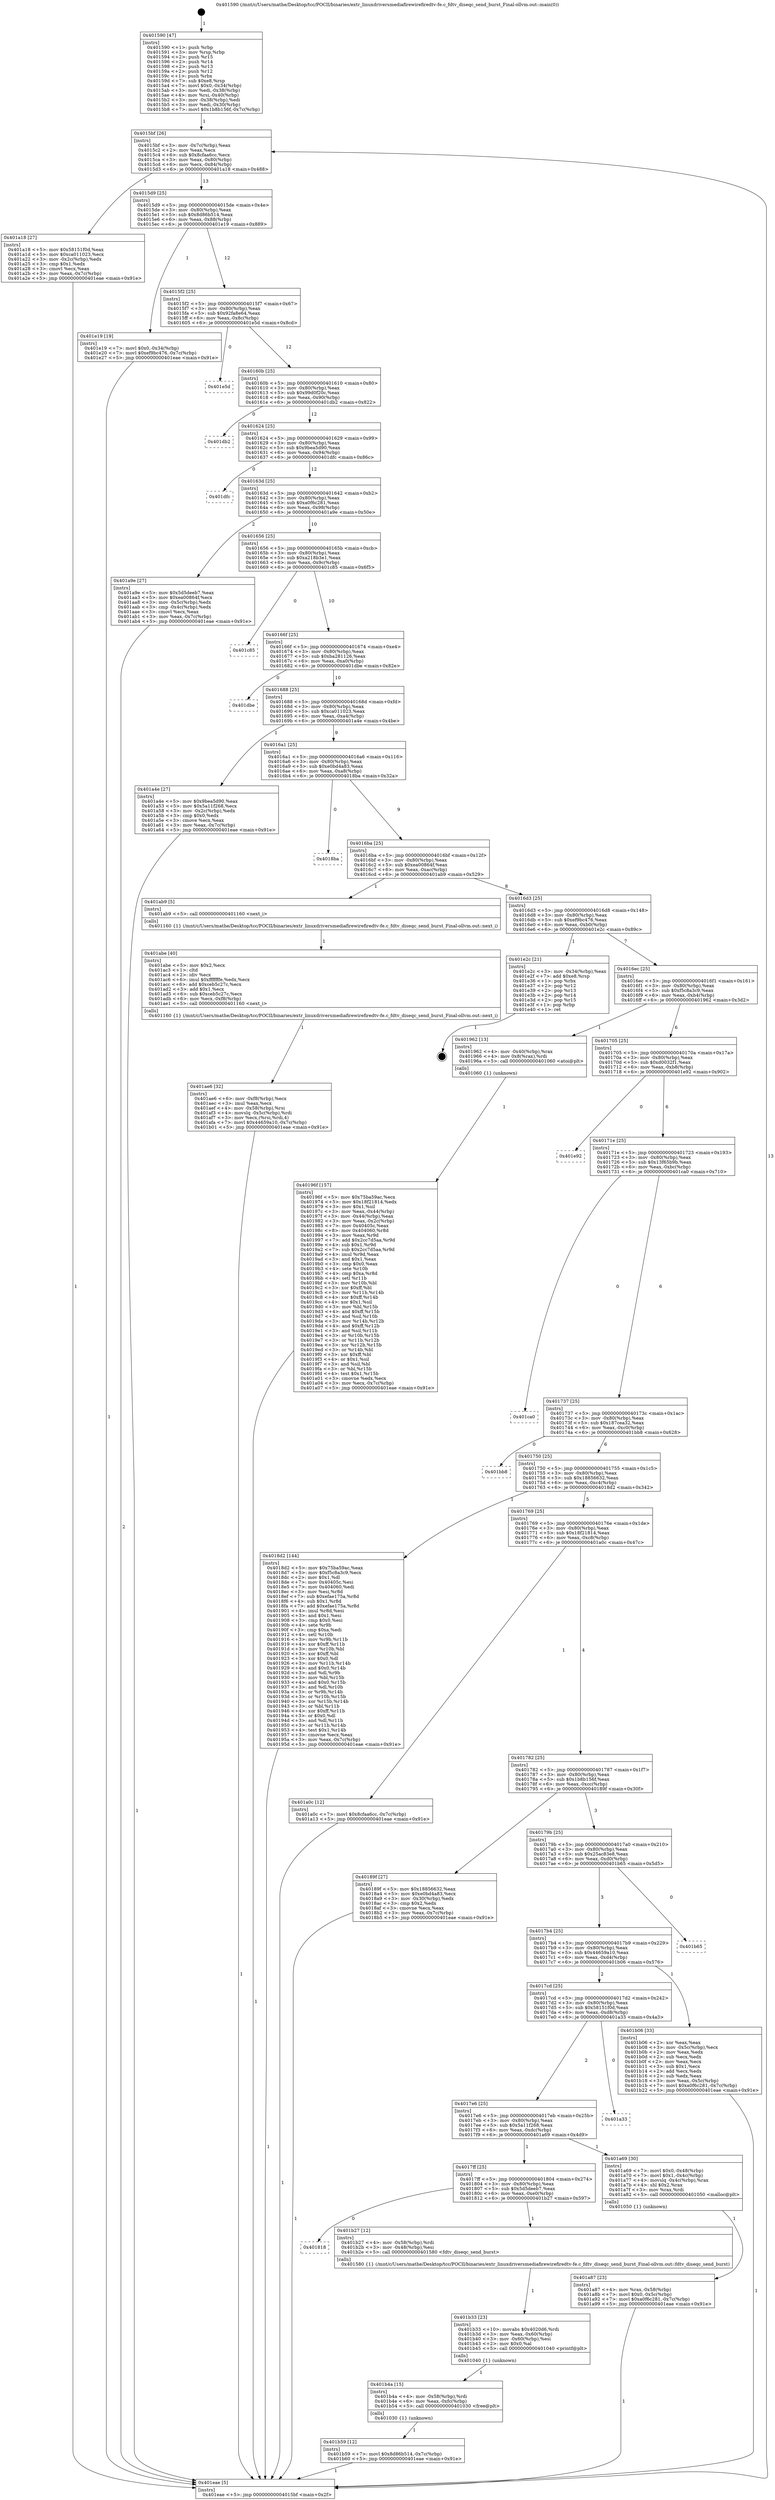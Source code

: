 digraph "0x401590" {
  label = "0x401590 (/mnt/c/Users/mathe/Desktop/tcc/POCII/binaries/extr_linuxdriversmediafirewirefiredtv-fe.c_fdtv_diseqc_send_burst_Final-ollvm.out::main(0))"
  labelloc = "t"
  node[shape=record]

  Entry [label="",width=0.3,height=0.3,shape=circle,fillcolor=black,style=filled]
  "0x4015bf" [label="{
     0x4015bf [26]\l
     | [instrs]\l
     &nbsp;&nbsp;0x4015bf \<+3\>: mov -0x7c(%rbp),%eax\l
     &nbsp;&nbsp;0x4015c2 \<+2\>: mov %eax,%ecx\l
     &nbsp;&nbsp;0x4015c4 \<+6\>: sub $0x8cfaa6cc,%ecx\l
     &nbsp;&nbsp;0x4015ca \<+3\>: mov %eax,-0x80(%rbp)\l
     &nbsp;&nbsp;0x4015cd \<+6\>: mov %ecx,-0x84(%rbp)\l
     &nbsp;&nbsp;0x4015d3 \<+6\>: je 0000000000401a18 \<main+0x488\>\l
  }"]
  "0x401a18" [label="{
     0x401a18 [27]\l
     | [instrs]\l
     &nbsp;&nbsp;0x401a18 \<+5\>: mov $0x58151f0d,%eax\l
     &nbsp;&nbsp;0x401a1d \<+5\>: mov $0xca011023,%ecx\l
     &nbsp;&nbsp;0x401a22 \<+3\>: mov -0x2c(%rbp),%edx\l
     &nbsp;&nbsp;0x401a25 \<+3\>: cmp $0x1,%edx\l
     &nbsp;&nbsp;0x401a28 \<+3\>: cmovl %ecx,%eax\l
     &nbsp;&nbsp;0x401a2b \<+3\>: mov %eax,-0x7c(%rbp)\l
     &nbsp;&nbsp;0x401a2e \<+5\>: jmp 0000000000401eae \<main+0x91e\>\l
  }"]
  "0x4015d9" [label="{
     0x4015d9 [25]\l
     | [instrs]\l
     &nbsp;&nbsp;0x4015d9 \<+5\>: jmp 00000000004015de \<main+0x4e\>\l
     &nbsp;&nbsp;0x4015de \<+3\>: mov -0x80(%rbp),%eax\l
     &nbsp;&nbsp;0x4015e1 \<+5\>: sub $0x8d86b514,%eax\l
     &nbsp;&nbsp;0x4015e6 \<+6\>: mov %eax,-0x88(%rbp)\l
     &nbsp;&nbsp;0x4015ec \<+6\>: je 0000000000401e19 \<main+0x889\>\l
  }"]
  Exit [label="",width=0.3,height=0.3,shape=circle,fillcolor=black,style=filled,peripheries=2]
  "0x401e19" [label="{
     0x401e19 [19]\l
     | [instrs]\l
     &nbsp;&nbsp;0x401e19 \<+7\>: movl $0x0,-0x34(%rbp)\l
     &nbsp;&nbsp;0x401e20 \<+7\>: movl $0xef9bc476,-0x7c(%rbp)\l
     &nbsp;&nbsp;0x401e27 \<+5\>: jmp 0000000000401eae \<main+0x91e\>\l
  }"]
  "0x4015f2" [label="{
     0x4015f2 [25]\l
     | [instrs]\l
     &nbsp;&nbsp;0x4015f2 \<+5\>: jmp 00000000004015f7 \<main+0x67\>\l
     &nbsp;&nbsp;0x4015f7 \<+3\>: mov -0x80(%rbp),%eax\l
     &nbsp;&nbsp;0x4015fa \<+5\>: sub $0x92fa8e64,%eax\l
     &nbsp;&nbsp;0x4015ff \<+6\>: mov %eax,-0x8c(%rbp)\l
     &nbsp;&nbsp;0x401605 \<+6\>: je 0000000000401e5d \<main+0x8cd\>\l
  }"]
  "0x401b59" [label="{
     0x401b59 [12]\l
     | [instrs]\l
     &nbsp;&nbsp;0x401b59 \<+7\>: movl $0x8d86b514,-0x7c(%rbp)\l
     &nbsp;&nbsp;0x401b60 \<+5\>: jmp 0000000000401eae \<main+0x91e\>\l
  }"]
  "0x401e5d" [label="{
     0x401e5d\l
  }", style=dashed]
  "0x40160b" [label="{
     0x40160b [25]\l
     | [instrs]\l
     &nbsp;&nbsp;0x40160b \<+5\>: jmp 0000000000401610 \<main+0x80\>\l
     &nbsp;&nbsp;0x401610 \<+3\>: mov -0x80(%rbp),%eax\l
     &nbsp;&nbsp;0x401613 \<+5\>: sub $0x99d0f20c,%eax\l
     &nbsp;&nbsp;0x401618 \<+6\>: mov %eax,-0x90(%rbp)\l
     &nbsp;&nbsp;0x40161e \<+6\>: je 0000000000401db2 \<main+0x822\>\l
  }"]
  "0x401b4a" [label="{
     0x401b4a [15]\l
     | [instrs]\l
     &nbsp;&nbsp;0x401b4a \<+4\>: mov -0x58(%rbp),%rdi\l
     &nbsp;&nbsp;0x401b4e \<+6\>: mov %eax,-0xfc(%rbp)\l
     &nbsp;&nbsp;0x401b54 \<+5\>: call 0000000000401030 \<free@plt\>\l
     | [calls]\l
     &nbsp;&nbsp;0x401030 \{1\} (unknown)\l
  }"]
  "0x401db2" [label="{
     0x401db2\l
  }", style=dashed]
  "0x401624" [label="{
     0x401624 [25]\l
     | [instrs]\l
     &nbsp;&nbsp;0x401624 \<+5\>: jmp 0000000000401629 \<main+0x99\>\l
     &nbsp;&nbsp;0x401629 \<+3\>: mov -0x80(%rbp),%eax\l
     &nbsp;&nbsp;0x40162c \<+5\>: sub $0x9bea5d90,%eax\l
     &nbsp;&nbsp;0x401631 \<+6\>: mov %eax,-0x94(%rbp)\l
     &nbsp;&nbsp;0x401637 \<+6\>: je 0000000000401dfc \<main+0x86c\>\l
  }"]
  "0x401b33" [label="{
     0x401b33 [23]\l
     | [instrs]\l
     &nbsp;&nbsp;0x401b33 \<+10\>: movabs $0x4020d6,%rdi\l
     &nbsp;&nbsp;0x401b3d \<+3\>: mov %eax,-0x60(%rbp)\l
     &nbsp;&nbsp;0x401b40 \<+3\>: mov -0x60(%rbp),%esi\l
     &nbsp;&nbsp;0x401b43 \<+2\>: mov $0x0,%al\l
     &nbsp;&nbsp;0x401b45 \<+5\>: call 0000000000401040 \<printf@plt\>\l
     | [calls]\l
     &nbsp;&nbsp;0x401040 \{1\} (unknown)\l
  }"]
  "0x401dfc" [label="{
     0x401dfc\l
  }", style=dashed]
  "0x40163d" [label="{
     0x40163d [25]\l
     | [instrs]\l
     &nbsp;&nbsp;0x40163d \<+5\>: jmp 0000000000401642 \<main+0xb2\>\l
     &nbsp;&nbsp;0x401642 \<+3\>: mov -0x80(%rbp),%eax\l
     &nbsp;&nbsp;0x401645 \<+5\>: sub $0xa0f6c281,%eax\l
     &nbsp;&nbsp;0x40164a \<+6\>: mov %eax,-0x98(%rbp)\l
     &nbsp;&nbsp;0x401650 \<+6\>: je 0000000000401a9e \<main+0x50e\>\l
  }"]
  "0x401818" [label="{
     0x401818\l
  }", style=dashed]
  "0x401a9e" [label="{
     0x401a9e [27]\l
     | [instrs]\l
     &nbsp;&nbsp;0x401a9e \<+5\>: mov $0x5d5deeb7,%eax\l
     &nbsp;&nbsp;0x401aa3 \<+5\>: mov $0xea00864f,%ecx\l
     &nbsp;&nbsp;0x401aa8 \<+3\>: mov -0x5c(%rbp),%edx\l
     &nbsp;&nbsp;0x401aab \<+3\>: cmp -0x4c(%rbp),%edx\l
     &nbsp;&nbsp;0x401aae \<+3\>: cmovl %ecx,%eax\l
     &nbsp;&nbsp;0x401ab1 \<+3\>: mov %eax,-0x7c(%rbp)\l
     &nbsp;&nbsp;0x401ab4 \<+5\>: jmp 0000000000401eae \<main+0x91e\>\l
  }"]
  "0x401656" [label="{
     0x401656 [25]\l
     | [instrs]\l
     &nbsp;&nbsp;0x401656 \<+5\>: jmp 000000000040165b \<main+0xcb\>\l
     &nbsp;&nbsp;0x40165b \<+3\>: mov -0x80(%rbp),%eax\l
     &nbsp;&nbsp;0x40165e \<+5\>: sub $0xa218b3e1,%eax\l
     &nbsp;&nbsp;0x401663 \<+6\>: mov %eax,-0x9c(%rbp)\l
     &nbsp;&nbsp;0x401669 \<+6\>: je 0000000000401c85 \<main+0x6f5\>\l
  }"]
  "0x401b27" [label="{
     0x401b27 [12]\l
     | [instrs]\l
     &nbsp;&nbsp;0x401b27 \<+4\>: mov -0x58(%rbp),%rdi\l
     &nbsp;&nbsp;0x401b2b \<+3\>: mov -0x48(%rbp),%esi\l
     &nbsp;&nbsp;0x401b2e \<+5\>: call 0000000000401580 \<fdtv_diseqc_send_burst\>\l
     | [calls]\l
     &nbsp;&nbsp;0x401580 \{1\} (/mnt/c/Users/mathe/Desktop/tcc/POCII/binaries/extr_linuxdriversmediafirewirefiredtv-fe.c_fdtv_diseqc_send_burst_Final-ollvm.out::fdtv_diseqc_send_burst)\l
  }"]
  "0x401c85" [label="{
     0x401c85\l
  }", style=dashed]
  "0x40166f" [label="{
     0x40166f [25]\l
     | [instrs]\l
     &nbsp;&nbsp;0x40166f \<+5\>: jmp 0000000000401674 \<main+0xe4\>\l
     &nbsp;&nbsp;0x401674 \<+3\>: mov -0x80(%rbp),%eax\l
     &nbsp;&nbsp;0x401677 \<+5\>: sub $0xba281126,%eax\l
     &nbsp;&nbsp;0x40167c \<+6\>: mov %eax,-0xa0(%rbp)\l
     &nbsp;&nbsp;0x401682 \<+6\>: je 0000000000401dbe \<main+0x82e\>\l
  }"]
  "0x401ae6" [label="{
     0x401ae6 [32]\l
     | [instrs]\l
     &nbsp;&nbsp;0x401ae6 \<+6\>: mov -0xf8(%rbp),%ecx\l
     &nbsp;&nbsp;0x401aec \<+3\>: imul %eax,%ecx\l
     &nbsp;&nbsp;0x401aef \<+4\>: mov -0x58(%rbp),%rsi\l
     &nbsp;&nbsp;0x401af3 \<+4\>: movslq -0x5c(%rbp),%rdi\l
     &nbsp;&nbsp;0x401af7 \<+3\>: mov %ecx,(%rsi,%rdi,4)\l
     &nbsp;&nbsp;0x401afa \<+7\>: movl $0x44659a10,-0x7c(%rbp)\l
     &nbsp;&nbsp;0x401b01 \<+5\>: jmp 0000000000401eae \<main+0x91e\>\l
  }"]
  "0x401dbe" [label="{
     0x401dbe\l
  }", style=dashed]
  "0x401688" [label="{
     0x401688 [25]\l
     | [instrs]\l
     &nbsp;&nbsp;0x401688 \<+5\>: jmp 000000000040168d \<main+0xfd\>\l
     &nbsp;&nbsp;0x40168d \<+3\>: mov -0x80(%rbp),%eax\l
     &nbsp;&nbsp;0x401690 \<+5\>: sub $0xca011023,%eax\l
     &nbsp;&nbsp;0x401695 \<+6\>: mov %eax,-0xa4(%rbp)\l
     &nbsp;&nbsp;0x40169b \<+6\>: je 0000000000401a4e \<main+0x4be\>\l
  }"]
  "0x401abe" [label="{
     0x401abe [40]\l
     | [instrs]\l
     &nbsp;&nbsp;0x401abe \<+5\>: mov $0x2,%ecx\l
     &nbsp;&nbsp;0x401ac3 \<+1\>: cltd\l
     &nbsp;&nbsp;0x401ac4 \<+2\>: idiv %ecx\l
     &nbsp;&nbsp;0x401ac6 \<+6\>: imul $0xfffffffe,%edx,%ecx\l
     &nbsp;&nbsp;0x401acc \<+6\>: add $0xceb5c27c,%ecx\l
     &nbsp;&nbsp;0x401ad2 \<+3\>: add $0x1,%ecx\l
     &nbsp;&nbsp;0x401ad5 \<+6\>: sub $0xceb5c27c,%ecx\l
     &nbsp;&nbsp;0x401adb \<+6\>: mov %ecx,-0xf8(%rbp)\l
     &nbsp;&nbsp;0x401ae1 \<+5\>: call 0000000000401160 \<next_i\>\l
     | [calls]\l
     &nbsp;&nbsp;0x401160 \{1\} (/mnt/c/Users/mathe/Desktop/tcc/POCII/binaries/extr_linuxdriversmediafirewirefiredtv-fe.c_fdtv_diseqc_send_burst_Final-ollvm.out::next_i)\l
  }"]
  "0x401a4e" [label="{
     0x401a4e [27]\l
     | [instrs]\l
     &nbsp;&nbsp;0x401a4e \<+5\>: mov $0x9bea5d90,%eax\l
     &nbsp;&nbsp;0x401a53 \<+5\>: mov $0x5a11f268,%ecx\l
     &nbsp;&nbsp;0x401a58 \<+3\>: mov -0x2c(%rbp),%edx\l
     &nbsp;&nbsp;0x401a5b \<+3\>: cmp $0x0,%edx\l
     &nbsp;&nbsp;0x401a5e \<+3\>: cmove %ecx,%eax\l
     &nbsp;&nbsp;0x401a61 \<+3\>: mov %eax,-0x7c(%rbp)\l
     &nbsp;&nbsp;0x401a64 \<+5\>: jmp 0000000000401eae \<main+0x91e\>\l
  }"]
  "0x4016a1" [label="{
     0x4016a1 [25]\l
     | [instrs]\l
     &nbsp;&nbsp;0x4016a1 \<+5\>: jmp 00000000004016a6 \<main+0x116\>\l
     &nbsp;&nbsp;0x4016a6 \<+3\>: mov -0x80(%rbp),%eax\l
     &nbsp;&nbsp;0x4016a9 \<+5\>: sub $0xe0bd4a83,%eax\l
     &nbsp;&nbsp;0x4016ae \<+6\>: mov %eax,-0xa8(%rbp)\l
     &nbsp;&nbsp;0x4016b4 \<+6\>: je 00000000004018ba \<main+0x32a\>\l
  }"]
  "0x401a87" [label="{
     0x401a87 [23]\l
     | [instrs]\l
     &nbsp;&nbsp;0x401a87 \<+4\>: mov %rax,-0x58(%rbp)\l
     &nbsp;&nbsp;0x401a8b \<+7\>: movl $0x0,-0x5c(%rbp)\l
     &nbsp;&nbsp;0x401a92 \<+7\>: movl $0xa0f6c281,-0x7c(%rbp)\l
     &nbsp;&nbsp;0x401a99 \<+5\>: jmp 0000000000401eae \<main+0x91e\>\l
  }"]
  "0x4018ba" [label="{
     0x4018ba\l
  }", style=dashed]
  "0x4016ba" [label="{
     0x4016ba [25]\l
     | [instrs]\l
     &nbsp;&nbsp;0x4016ba \<+5\>: jmp 00000000004016bf \<main+0x12f\>\l
     &nbsp;&nbsp;0x4016bf \<+3\>: mov -0x80(%rbp),%eax\l
     &nbsp;&nbsp;0x4016c2 \<+5\>: sub $0xea00864f,%eax\l
     &nbsp;&nbsp;0x4016c7 \<+6\>: mov %eax,-0xac(%rbp)\l
     &nbsp;&nbsp;0x4016cd \<+6\>: je 0000000000401ab9 \<main+0x529\>\l
  }"]
  "0x4017ff" [label="{
     0x4017ff [25]\l
     | [instrs]\l
     &nbsp;&nbsp;0x4017ff \<+5\>: jmp 0000000000401804 \<main+0x274\>\l
     &nbsp;&nbsp;0x401804 \<+3\>: mov -0x80(%rbp),%eax\l
     &nbsp;&nbsp;0x401807 \<+5\>: sub $0x5d5deeb7,%eax\l
     &nbsp;&nbsp;0x40180c \<+6\>: mov %eax,-0xe0(%rbp)\l
     &nbsp;&nbsp;0x401812 \<+6\>: je 0000000000401b27 \<main+0x597\>\l
  }"]
  "0x401ab9" [label="{
     0x401ab9 [5]\l
     | [instrs]\l
     &nbsp;&nbsp;0x401ab9 \<+5\>: call 0000000000401160 \<next_i\>\l
     | [calls]\l
     &nbsp;&nbsp;0x401160 \{1\} (/mnt/c/Users/mathe/Desktop/tcc/POCII/binaries/extr_linuxdriversmediafirewirefiredtv-fe.c_fdtv_diseqc_send_burst_Final-ollvm.out::next_i)\l
  }"]
  "0x4016d3" [label="{
     0x4016d3 [25]\l
     | [instrs]\l
     &nbsp;&nbsp;0x4016d3 \<+5\>: jmp 00000000004016d8 \<main+0x148\>\l
     &nbsp;&nbsp;0x4016d8 \<+3\>: mov -0x80(%rbp),%eax\l
     &nbsp;&nbsp;0x4016db \<+5\>: sub $0xef9bc476,%eax\l
     &nbsp;&nbsp;0x4016e0 \<+6\>: mov %eax,-0xb0(%rbp)\l
     &nbsp;&nbsp;0x4016e6 \<+6\>: je 0000000000401e2c \<main+0x89c\>\l
  }"]
  "0x401a69" [label="{
     0x401a69 [30]\l
     | [instrs]\l
     &nbsp;&nbsp;0x401a69 \<+7\>: movl $0x0,-0x48(%rbp)\l
     &nbsp;&nbsp;0x401a70 \<+7\>: movl $0x1,-0x4c(%rbp)\l
     &nbsp;&nbsp;0x401a77 \<+4\>: movslq -0x4c(%rbp),%rax\l
     &nbsp;&nbsp;0x401a7b \<+4\>: shl $0x2,%rax\l
     &nbsp;&nbsp;0x401a7f \<+3\>: mov %rax,%rdi\l
     &nbsp;&nbsp;0x401a82 \<+5\>: call 0000000000401050 \<malloc@plt\>\l
     | [calls]\l
     &nbsp;&nbsp;0x401050 \{1\} (unknown)\l
  }"]
  "0x401e2c" [label="{
     0x401e2c [21]\l
     | [instrs]\l
     &nbsp;&nbsp;0x401e2c \<+3\>: mov -0x34(%rbp),%eax\l
     &nbsp;&nbsp;0x401e2f \<+7\>: add $0xe8,%rsp\l
     &nbsp;&nbsp;0x401e36 \<+1\>: pop %rbx\l
     &nbsp;&nbsp;0x401e37 \<+2\>: pop %r12\l
     &nbsp;&nbsp;0x401e39 \<+2\>: pop %r13\l
     &nbsp;&nbsp;0x401e3b \<+2\>: pop %r14\l
     &nbsp;&nbsp;0x401e3d \<+2\>: pop %r15\l
     &nbsp;&nbsp;0x401e3f \<+1\>: pop %rbp\l
     &nbsp;&nbsp;0x401e40 \<+1\>: ret\l
  }"]
  "0x4016ec" [label="{
     0x4016ec [25]\l
     | [instrs]\l
     &nbsp;&nbsp;0x4016ec \<+5\>: jmp 00000000004016f1 \<main+0x161\>\l
     &nbsp;&nbsp;0x4016f1 \<+3\>: mov -0x80(%rbp),%eax\l
     &nbsp;&nbsp;0x4016f4 \<+5\>: sub $0xf5c8a3c9,%eax\l
     &nbsp;&nbsp;0x4016f9 \<+6\>: mov %eax,-0xb4(%rbp)\l
     &nbsp;&nbsp;0x4016ff \<+6\>: je 0000000000401962 \<main+0x3d2\>\l
  }"]
  "0x4017e6" [label="{
     0x4017e6 [25]\l
     | [instrs]\l
     &nbsp;&nbsp;0x4017e6 \<+5\>: jmp 00000000004017eb \<main+0x25b\>\l
     &nbsp;&nbsp;0x4017eb \<+3\>: mov -0x80(%rbp),%eax\l
     &nbsp;&nbsp;0x4017ee \<+5\>: sub $0x5a11f268,%eax\l
     &nbsp;&nbsp;0x4017f3 \<+6\>: mov %eax,-0xdc(%rbp)\l
     &nbsp;&nbsp;0x4017f9 \<+6\>: je 0000000000401a69 \<main+0x4d9\>\l
  }"]
  "0x401962" [label="{
     0x401962 [13]\l
     | [instrs]\l
     &nbsp;&nbsp;0x401962 \<+4\>: mov -0x40(%rbp),%rax\l
     &nbsp;&nbsp;0x401966 \<+4\>: mov 0x8(%rax),%rdi\l
     &nbsp;&nbsp;0x40196a \<+5\>: call 0000000000401060 \<atoi@plt\>\l
     | [calls]\l
     &nbsp;&nbsp;0x401060 \{1\} (unknown)\l
  }"]
  "0x401705" [label="{
     0x401705 [25]\l
     | [instrs]\l
     &nbsp;&nbsp;0x401705 \<+5\>: jmp 000000000040170a \<main+0x17a\>\l
     &nbsp;&nbsp;0x40170a \<+3\>: mov -0x80(%rbp),%eax\l
     &nbsp;&nbsp;0x40170d \<+5\>: sub $0xd0032f1,%eax\l
     &nbsp;&nbsp;0x401712 \<+6\>: mov %eax,-0xb8(%rbp)\l
     &nbsp;&nbsp;0x401718 \<+6\>: je 0000000000401e92 \<main+0x902\>\l
  }"]
  "0x401a33" [label="{
     0x401a33\l
  }", style=dashed]
  "0x401e92" [label="{
     0x401e92\l
  }", style=dashed]
  "0x40171e" [label="{
     0x40171e [25]\l
     | [instrs]\l
     &nbsp;&nbsp;0x40171e \<+5\>: jmp 0000000000401723 \<main+0x193\>\l
     &nbsp;&nbsp;0x401723 \<+3\>: mov -0x80(%rbp),%eax\l
     &nbsp;&nbsp;0x401726 \<+5\>: sub $0x13f65b9b,%eax\l
     &nbsp;&nbsp;0x40172b \<+6\>: mov %eax,-0xbc(%rbp)\l
     &nbsp;&nbsp;0x401731 \<+6\>: je 0000000000401ca0 \<main+0x710\>\l
  }"]
  "0x4017cd" [label="{
     0x4017cd [25]\l
     | [instrs]\l
     &nbsp;&nbsp;0x4017cd \<+5\>: jmp 00000000004017d2 \<main+0x242\>\l
     &nbsp;&nbsp;0x4017d2 \<+3\>: mov -0x80(%rbp),%eax\l
     &nbsp;&nbsp;0x4017d5 \<+5\>: sub $0x58151f0d,%eax\l
     &nbsp;&nbsp;0x4017da \<+6\>: mov %eax,-0xd8(%rbp)\l
     &nbsp;&nbsp;0x4017e0 \<+6\>: je 0000000000401a33 \<main+0x4a3\>\l
  }"]
  "0x401ca0" [label="{
     0x401ca0\l
  }", style=dashed]
  "0x401737" [label="{
     0x401737 [25]\l
     | [instrs]\l
     &nbsp;&nbsp;0x401737 \<+5\>: jmp 000000000040173c \<main+0x1ac\>\l
     &nbsp;&nbsp;0x40173c \<+3\>: mov -0x80(%rbp),%eax\l
     &nbsp;&nbsp;0x40173f \<+5\>: sub $0x187cea32,%eax\l
     &nbsp;&nbsp;0x401744 \<+6\>: mov %eax,-0xc0(%rbp)\l
     &nbsp;&nbsp;0x40174a \<+6\>: je 0000000000401bb8 \<main+0x628\>\l
  }"]
  "0x401b06" [label="{
     0x401b06 [33]\l
     | [instrs]\l
     &nbsp;&nbsp;0x401b06 \<+2\>: xor %eax,%eax\l
     &nbsp;&nbsp;0x401b08 \<+3\>: mov -0x5c(%rbp),%ecx\l
     &nbsp;&nbsp;0x401b0b \<+2\>: mov %eax,%edx\l
     &nbsp;&nbsp;0x401b0d \<+2\>: sub %ecx,%edx\l
     &nbsp;&nbsp;0x401b0f \<+2\>: mov %eax,%ecx\l
     &nbsp;&nbsp;0x401b11 \<+3\>: sub $0x1,%ecx\l
     &nbsp;&nbsp;0x401b14 \<+2\>: add %ecx,%edx\l
     &nbsp;&nbsp;0x401b16 \<+2\>: sub %edx,%eax\l
     &nbsp;&nbsp;0x401b18 \<+3\>: mov %eax,-0x5c(%rbp)\l
     &nbsp;&nbsp;0x401b1b \<+7\>: movl $0xa0f6c281,-0x7c(%rbp)\l
     &nbsp;&nbsp;0x401b22 \<+5\>: jmp 0000000000401eae \<main+0x91e\>\l
  }"]
  "0x401bb8" [label="{
     0x401bb8\l
  }", style=dashed]
  "0x401750" [label="{
     0x401750 [25]\l
     | [instrs]\l
     &nbsp;&nbsp;0x401750 \<+5\>: jmp 0000000000401755 \<main+0x1c5\>\l
     &nbsp;&nbsp;0x401755 \<+3\>: mov -0x80(%rbp),%eax\l
     &nbsp;&nbsp;0x401758 \<+5\>: sub $0x18856632,%eax\l
     &nbsp;&nbsp;0x40175d \<+6\>: mov %eax,-0xc4(%rbp)\l
     &nbsp;&nbsp;0x401763 \<+6\>: je 00000000004018d2 \<main+0x342\>\l
  }"]
  "0x4017b4" [label="{
     0x4017b4 [25]\l
     | [instrs]\l
     &nbsp;&nbsp;0x4017b4 \<+5\>: jmp 00000000004017b9 \<main+0x229\>\l
     &nbsp;&nbsp;0x4017b9 \<+3\>: mov -0x80(%rbp),%eax\l
     &nbsp;&nbsp;0x4017bc \<+5\>: sub $0x44659a10,%eax\l
     &nbsp;&nbsp;0x4017c1 \<+6\>: mov %eax,-0xd4(%rbp)\l
     &nbsp;&nbsp;0x4017c7 \<+6\>: je 0000000000401b06 \<main+0x576\>\l
  }"]
  "0x4018d2" [label="{
     0x4018d2 [144]\l
     | [instrs]\l
     &nbsp;&nbsp;0x4018d2 \<+5\>: mov $0x75ba59ac,%eax\l
     &nbsp;&nbsp;0x4018d7 \<+5\>: mov $0xf5c8a3c9,%ecx\l
     &nbsp;&nbsp;0x4018dc \<+2\>: mov $0x1,%dl\l
     &nbsp;&nbsp;0x4018de \<+7\>: mov 0x40405c,%esi\l
     &nbsp;&nbsp;0x4018e5 \<+7\>: mov 0x404060,%edi\l
     &nbsp;&nbsp;0x4018ec \<+3\>: mov %esi,%r8d\l
     &nbsp;&nbsp;0x4018ef \<+7\>: sub $0xefae175a,%r8d\l
     &nbsp;&nbsp;0x4018f6 \<+4\>: sub $0x1,%r8d\l
     &nbsp;&nbsp;0x4018fa \<+7\>: add $0xefae175a,%r8d\l
     &nbsp;&nbsp;0x401901 \<+4\>: imul %r8d,%esi\l
     &nbsp;&nbsp;0x401905 \<+3\>: and $0x1,%esi\l
     &nbsp;&nbsp;0x401908 \<+3\>: cmp $0x0,%esi\l
     &nbsp;&nbsp;0x40190b \<+4\>: sete %r9b\l
     &nbsp;&nbsp;0x40190f \<+3\>: cmp $0xa,%edi\l
     &nbsp;&nbsp;0x401912 \<+4\>: setl %r10b\l
     &nbsp;&nbsp;0x401916 \<+3\>: mov %r9b,%r11b\l
     &nbsp;&nbsp;0x401919 \<+4\>: xor $0xff,%r11b\l
     &nbsp;&nbsp;0x40191d \<+3\>: mov %r10b,%bl\l
     &nbsp;&nbsp;0x401920 \<+3\>: xor $0xff,%bl\l
     &nbsp;&nbsp;0x401923 \<+3\>: xor $0x0,%dl\l
     &nbsp;&nbsp;0x401926 \<+3\>: mov %r11b,%r14b\l
     &nbsp;&nbsp;0x401929 \<+4\>: and $0x0,%r14b\l
     &nbsp;&nbsp;0x40192d \<+3\>: and %dl,%r9b\l
     &nbsp;&nbsp;0x401930 \<+3\>: mov %bl,%r15b\l
     &nbsp;&nbsp;0x401933 \<+4\>: and $0x0,%r15b\l
     &nbsp;&nbsp;0x401937 \<+3\>: and %dl,%r10b\l
     &nbsp;&nbsp;0x40193a \<+3\>: or %r9b,%r14b\l
     &nbsp;&nbsp;0x40193d \<+3\>: or %r10b,%r15b\l
     &nbsp;&nbsp;0x401940 \<+3\>: xor %r15b,%r14b\l
     &nbsp;&nbsp;0x401943 \<+3\>: or %bl,%r11b\l
     &nbsp;&nbsp;0x401946 \<+4\>: xor $0xff,%r11b\l
     &nbsp;&nbsp;0x40194a \<+3\>: or $0x0,%dl\l
     &nbsp;&nbsp;0x40194d \<+3\>: and %dl,%r11b\l
     &nbsp;&nbsp;0x401950 \<+3\>: or %r11b,%r14b\l
     &nbsp;&nbsp;0x401953 \<+4\>: test $0x1,%r14b\l
     &nbsp;&nbsp;0x401957 \<+3\>: cmovne %ecx,%eax\l
     &nbsp;&nbsp;0x40195a \<+3\>: mov %eax,-0x7c(%rbp)\l
     &nbsp;&nbsp;0x40195d \<+5\>: jmp 0000000000401eae \<main+0x91e\>\l
  }"]
  "0x401769" [label="{
     0x401769 [25]\l
     | [instrs]\l
     &nbsp;&nbsp;0x401769 \<+5\>: jmp 000000000040176e \<main+0x1de\>\l
     &nbsp;&nbsp;0x40176e \<+3\>: mov -0x80(%rbp),%eax\l
     &nbsp;&nbsp;0x401771 \<+5\>: sub $0x18f21814,%eax\l
     &nbsp;&nbsp;0x401776 \<+6\>: mov %eax,-0xc8(%rbp)\l
     &nbsp;&nbsp;0x40177c \<+6\>: je 0000000000401a0c \<main+0x47c\>\l
  }"]
  "0x401b65" [label="{
     0x401b65\l
  }", style=dashed]
  "0x401a0c" [label="{
     0x401a0c [12]\l
     | [instrs]\l
     &nbsp;&nbsp;0x401a0c \<+7\>: movl $0x8cfaa6cc,-0x7c(%rbp)\l
     &nbsp;&nbsp;0x401a13 \<+5\>: jmp 0000000000401eae \<main+0x91e\>\l
  }"]
  "0x401782" [label="{
     0x401782 [25]\l
     | [instrs]\l
     &nbsp;&nbsp;0x401782 \<+5\>: jmp 0000000000401787 \<main+0x1f7\>\l
     &nbsp;&nbsp;0x401787 \<+3\>: mov -0x80(%rbp),%eax\l
     &nbsp;&nbsp;0x40178a \<+5\>: sub $0x1b8b156f,%eax\l
     &nbsp;&nbsp;0x40178f \<+6\>: mov %eax,-0xcc(%rbp)\l
     &nbsp;&nbsp;0x401795 \<+6\>: je 000000000040189f \<main+0x30f\>\l
  }"]
  "0x40196f" [label="{
     0x40196f [157]\l
     | [instrs]\l
     &nbsp;&nbsp;0x40196f \<+5\>: mov $0x75ba59ac,%ecx\l
     &nbsp;&nbsp;0x401974 \<+5\>: mov $0x18f21814,%edx\l
     &nbsp;&nbsp;0x401979 \<+3\>: mov $0x1,%sil\l
     &nbsp;&nbsp;0x40197c \<+3\>: mov %eax,-0x44(%rbp)\l
     &nbsp;&nbsp;0x40197f \<+3\>: mov -0x44(%rbp),%eax\l
     &nbsp;&nbsp;0x401982 \<+3\>: mov %eax,-0x2c(%rbp)\l
     &nbsp;&nbsp;0x401985 \<+7\>: mov 0x40405c,%eax\l
     &nbsp;&nbsp;0x40198c \<+8\>: mov 0x404060,%r8d\l
     &nbsp;&nbsp;0x401994 \<+3\>: mov %eax,%r9d\l
     &nbsp;&nbsp;0x401997 \<+7\>: add $0x2cc7d5aa,%r9d\l
     &nbsp;&nbsp;0x40199e \<+4\>: sub $0x1,%r9d\l
     &nbsp;&nbsp;0x4019a2 \<+7\>: sub $0x2cc7d5aa,%r9d\l
     &nbsp;&nbsp;0x4019a9 \<+4\>: imul %r9d,%eax\l
     &nbsp;&nbsp;0x4019ad \<+3\>: and $0x1,%eax\l
     &nbsp;&nbsp;0x4019b0 \<+3\>: cmp $0x0,%eax\l
     &nbsp;&nbsp;0x4019b3 \<+4\>: sete %r10b\l
     &nbsp;&nbsp;0x4019b7 \<+4\>: cmp $0xa,%r8d\l
     &nbsp;&nbsp;0x4019bb \<+4\>: setl %r11b\l
     &nbsp;&nbsp;0x4019bf \<+3\>: mov %r10b,%bl\l
     &nbsp;&nbsp;0x4019c2 \<+3\>: xor $0xff,%bl\l
     &nbsp;&nbsp;0x4019c5 \<+3\>: mov %r11b,%r14b\l
     &nbsp;&nbsp;0x4019c8 \<+4\>: xor $0xff,%r14b\l
     &nbsp;&nbsp;0x4019cc \<+4\>: xor $0x1,%sil\l
     &nbsp;&nbsp;0x4019d0 \<+3\>: mov %bl,%r15b\l
     &nbsp;&nbsp;0x4019d3 \<+4\>: and $0xff,%r15b\l
     &nbsp;&nbsp;0x4019d7 \<+3\>: and %sil,%r10b\l
     &nbsp;&nbsp;0x4019da \<+3\>: mov %r14b,%r12b\l
     &nbsp;&nbsp;0x4019dd \<+4\>: and $0xff,%r12b\l
     &nbsp;&nbsp;0x4019e1 \<+3\>: and %sil,%r11b\l
     &nbsp;&nbsp;0x4019e4 \<+3\>: or %r10b,%r15b\l
     &nbsp;&nbsp;0x4019e7 \<+3\>: or %r11b,%r12b\l
     &nbsp;&nbsp;0x4019ea \<+3\>: xor %r12b,%r15b\l
     &nbsp;&nbsp;0x4019ed \<+3\>: or %r14b,%bl\l
     &nbsp;&nbsp;0x4019f0 \<+3\>: xor $0xff,%bl\l
     &nbsp;&nbsp;0x4019f3 \<+4\>: or $0x1,%sil\l
     &nbsp;&nbsp;0x4019f7 \<+3\>: and %sil,%bl\l
     &nbsp;&nbsp;0x4019fa \<+3\>: or %bl,%r15b\l
     &nbsp;&nbsp;0x4019fd \<+4\>: test $0x1,%r15b\l
     &nbsp;&nbsp;0x401a01 \<+3\>: cmovne %edx,%ecx\l
     &nbsp;&nbsp;0x401a04 \<+3\>: mov %ecx,-0x7c(%rbp)\l
     &nbsp;&nbsp;0x401a07 \<+5\>: jmp 0000000000401eae \<main+0x91e\>\l
  }"]
  "0x40189f" [label="{
     0x40189f [27]\l
     | [instrs]\l
     &nbsp;&nbsp;0x40189f \<+5\>: mov $0x18856632,%eax\l
     &nbsp;&nbsp;0x4018a4 \<+5\>: mov $0xe0bd4a83,%ecx\l
     &nbsp;&nbsp;0x4018a9 \<+3\>: mov -0x30(%rbp),%edx\l
     &nbsp;&nbsp;0x4018ac \<+3\>: cmp $0x2,%edx\l
     &nbsp;&nbsp;0x4018af \<+3\>: cmovne %ecx,%eax\l
     &nbsp;&nbsp;0x4018b2 \<+3\>: mov %eax,-0x7c(%rbp)\l
     &nbsp;&nbsp;0x4018b5 \<+5\>: jmp 0000000000401eae \<main+0x91e\>\l
  }"]
  "0x40179b" [label="{
     0x40179b [25]\l
     | [instrs]\l
     &nbsp;&nbsp;0x40179b \<+5\>: jmp 00000000004017a0 \<main+0x210\>\l
     &nbsp;&nbsp;0x4017a0 \<+3\>: mov -0x80(%rbp),%eax\l
     &nbsp;&nbsp;0x4017a3 \<+5\>: sub $0x25ac83e8,%eax\l
     &nbsp;&nbsp;0x4017a8 \<+6\>: mov %eax,-0xd0(%rbp)\l
     &nbsp;&nbsp;0x4017ae \<+6\>: je 0000000000401b65 \<main+0x5d5\>\l
  }"]
  "0x401eae" [label="{
     0x401eae [5]\l
     | [instrs]\l
     &nbsp;&nbsp;0x401eae \<+5\>: jmp 00000000004015bf \<main+0x2f\>\l
  }"]
  "0x401590" [label="{
     0x401590 [47]\l
     | [instrs]\l
     &nbsp;&nbsp;0x401590 \<+1\>: push %rbp\l
     &nbsp;&nbsp;0x401591 \<+3\>: mov %rsp,%rbp\l
     &nbsp;&nbsp;0x401594 \<+2\>: push %r15\l
     &nbsp;&nbsp;0x401596 \<+2\>: push %r14\l
     &nbsp;&nbsp;0x401598 \<+2\>: push %r13\l
     &nbsp;&nbsp;0x40159a \<+2\>: push %r12\l
     &nbsp;&nbsp;0x40159c \<+1\>: push %rbx\l
     &nbsp;&nbsp;0x40159d \<+7\>: sub $0xe8,%rsp\l
     &nbsp;&nbsp;0x4015a4 \<+7\>: movl $0x0,-0x34(%rbp)\l
     &nbsp;&nbsp;0x4015ab \<+3\>: mov %edi,-0x38(%rbp)\l
     &nbsp;&nbsp;0x4015ae \<+4\>: mov %rsi,-0x40(%rbp)\l
     &nbsp;&nbsp;0x4015b2 \<+3\>: mov -0x38(%rbp),%edi\l
     &nbsp;&nbsp;0x4015b5 \<+3\>: mov %edi,-0x30(%rbp)\l
     &nbsp;&nbsp;0x4015b8 \<+7\>: movl $0x1b8b156f,-0x7c(%rbp)\l
  }"]
  Entry -> "0x401590" [label=" 1"]
  "0x4015bf" -> "0x401a18" [label=" 1"]
  "0x4015bf" -> "0x4015d9" [label=" 13"]
  "0x401e2c" -> Exit [label=" 1"]
  "0x4015d9" -> "0x401e19" [label=" 1"]
  "0x4015d9" -> "0x4015f2" [label=" 12"]
  "0x401e19" -> "0x401eae" [label=" 1"]
  "0x4015f2" -> "0x401e5d" [label=" 0"]
  "0x4015f2" -> "0x40160b" [label=" 12"]
  "0x401b59" -> "0x401eae" [label=" 1"]
  "0x40160b" -> "0x401db2" [label=" 0"]
  "0x40160b" -> "0x401624" [label=" 12"]
  "0x401b4a" -> "0x401b59" [label=" 1"]
  "0x401624" -> "0x401dfc" [label=" 0"]
  "0x401624" -> "0x40163d" [label=" 12"]
  "0x401b33" -> "0x401b4a" [label=" 1"]
  "0x40163d" -> "0x401a9e" [label=" 2"]
  "0x40163d" -> "0x401656" [label=" 10"]
  "0x401b27" -> "0x401b33" [label=" 1"]
  "0x401656" -> "0x401c85" [label=" 0"]
  "0x401656" -> "0x40166f" [label=" 10"]
  "0x4017ff" -> "0x401818" [label=" 0"]
  "0x40166f" -> "0x401dbe" [label=" 0"]
  "0x40166f" -> "0x401688" [label=" 10"]
  "0x4017ff" -> "0x401b27" [label=" 1"]
  "0x401688" -> "0x401a4e" [label=" 1"]
  "0x401688" -> "0x4016a1" [label=" 9"]
  "0x401b06" -> "0x401eae" [label=" 1"]
  "0x4016a1" -> "0x4018ba" [label=" 0"]
  "0x4016a1" -> "0x4016ba" [label=" 9"]
  "0x401ae6" -> "0x401eae" [label=" 1"]
  "0x4016ba" -> "0x401ab9" [label=" 1"]
  "0x4016ba" -> "0x4016d3" [label=" 8"]
  "0x401abe" -> "0x401ae6" [label=" 1"]
  "0x4016d3" -> "0x401e2c" [label=" 1"]
  "0x4016d3" -> "0x4016ec" [label=" 7"]
  "0x401ab9" -> "0x401abe" [label=" 1"]
  "0x4016ec" -> "0x401962" [label=" 1"]
  "0x4016ec" -> "0x401705" [label=" 6"]
  "0x401a87" -> "0x401eae" [label=" 1"]
  "0x401705" -> "0x401e92" [label=" 0"]
  "0x401705" -> "0x40171e" [label=" 6"]
  "0x401a69" -> "0x401a87" [label=" 1"]
  "0x40171e" -> "0x401ca0" [label=" 0"]
  "0x40171e" -> "0x401737" [label=" 6"]
  "0x4017e6" -> "0x401a69" [label=" 1"]
  "0x401737" -> "0x401bb8" [label=" 0"]
  "0x401737" -> "0x401750" [label=" 6"]
  "0x401a9e" -> "0x401eae" [label=" 2"]
  "0x401750" -> "0x4018d2" [label=" 1"]
  "0x401750" -> "0x401769" [label=" 5"]
  "0x4017cd" -> "0x401a33" [label=" 0"]
  "0x401769" -> "0x401a0c" [label=" 1"]
  "0x401769" -> "0x401782" [label=" 4"]
  "0x4017e6" -> "0x4017ff" [label=" 1"]
  "0x401782" -> "0x40189f" [label=" 1"]
  "0x401782" -> "0x40179b" [label=" 3"]
  "0x40189f" -> "0x401eae" [label=" 1"]
  "0x401590" -> "0x4015bf" [label=" 1"]
  "0x401eae" -> "0x4015bf" [label=" 13"]
  "0x4018d2" -> "0x401eae" [label=" 1"]
  "0x401962" -> "0x40196f" [label=" 1"]
  "0x40196f" -> "0x401eae" [label=" 1"]
  "0x401a0c" -> "0x401eae" [label=" 1"]
  "0x401a18" -> "0x401eae" [label=" 1"]
  "0x401a4e" -> "0x401eae" [label=" 1"]
  "0x4017b4" -> "0x4017cd" [label=" 2"]
  "0x40179b" -> "0x401b65" [label=" 0"]
  "0x40179b" -> "0x4017b4" [label=" 3"]
  "0x4017cd" -> "0x4017e6" [label=" 2"]
  "0x4017b4" -> "0x401b06" [label=" 1"]
}
